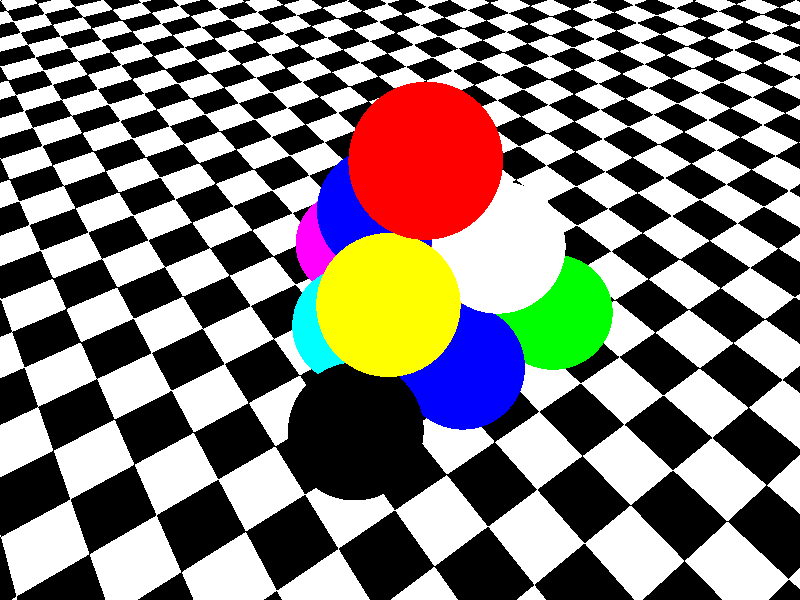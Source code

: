 #include "colors.inc"

#declare ball=
        sphere{
                <0,0,0>, 1        
                finish{
                        reflection 1
                        phong 1
                }                                
        }
       
         
#declare Pyramid =
        union{
                object{
                        ball
                        pigment{ rgbt <0,0,0,.4>}
                        translate <0,0,0>
                }

                object{
                        ball
                        pigment{ rgbt <0,0,1,.4>}
                        translate <2,0,0>
                }

                object{
                        ball
                        pigment{ rgbt <0,1,0,.4>}
                        translate <4,0,0>
                }                
                
                object{
                        ball
                        pigment{ rgbt <0,1,1,.4>}
                        translate <1,0,sqrt(3)>
                }

                object{
                        ball
                        pigment{ rgbt <1,0,0,.4>}
                        translate <3,0,sqrt(3)>
                }

                object{
                        ball
                        pigment{ rgbt <1,0,1,.4>}
                        translate <2,0,2*sqrt(3)>
                }
                
                object{
                        ball
                        pigment{ rgbt <1,1,0,.4>}
                        translate <1,(2/3)*sqrt(6),sqrt(3)/3>
                }
                
                object{
                        ball
                        pigment{ rgbt <1,1,1,.4>}
                        translate <3,(2/3)*sqrt(6),sqrt(3)/3>
                }
                
                object{
                        ball
                        pigment{ rgbt <0,0,1,.4>}
                        translate <2,(2/3)*sqrt(6),(4/3)*sqrt(3)>
                }
                
                object{
                        ball
                        pigment{ rgbt <1,0,0,.4>}        
                        translate <2, (4/3)*sqrt(6),(2/3)*sqrt(3)>
                }
        
        }        


camera{
        location <-2,8,-4>
        look_at <2,0,sqrt(3)>
        right <1.33,0,0>
}

light_source{
        <0,20,0>
        color White
        area_light x,z,5,5
        adaptive 1
        jitter
}


object{
        Pyramid                                
}

plane{
        <0,1,0>,-1
        pigment{checker color Black color White}
}
